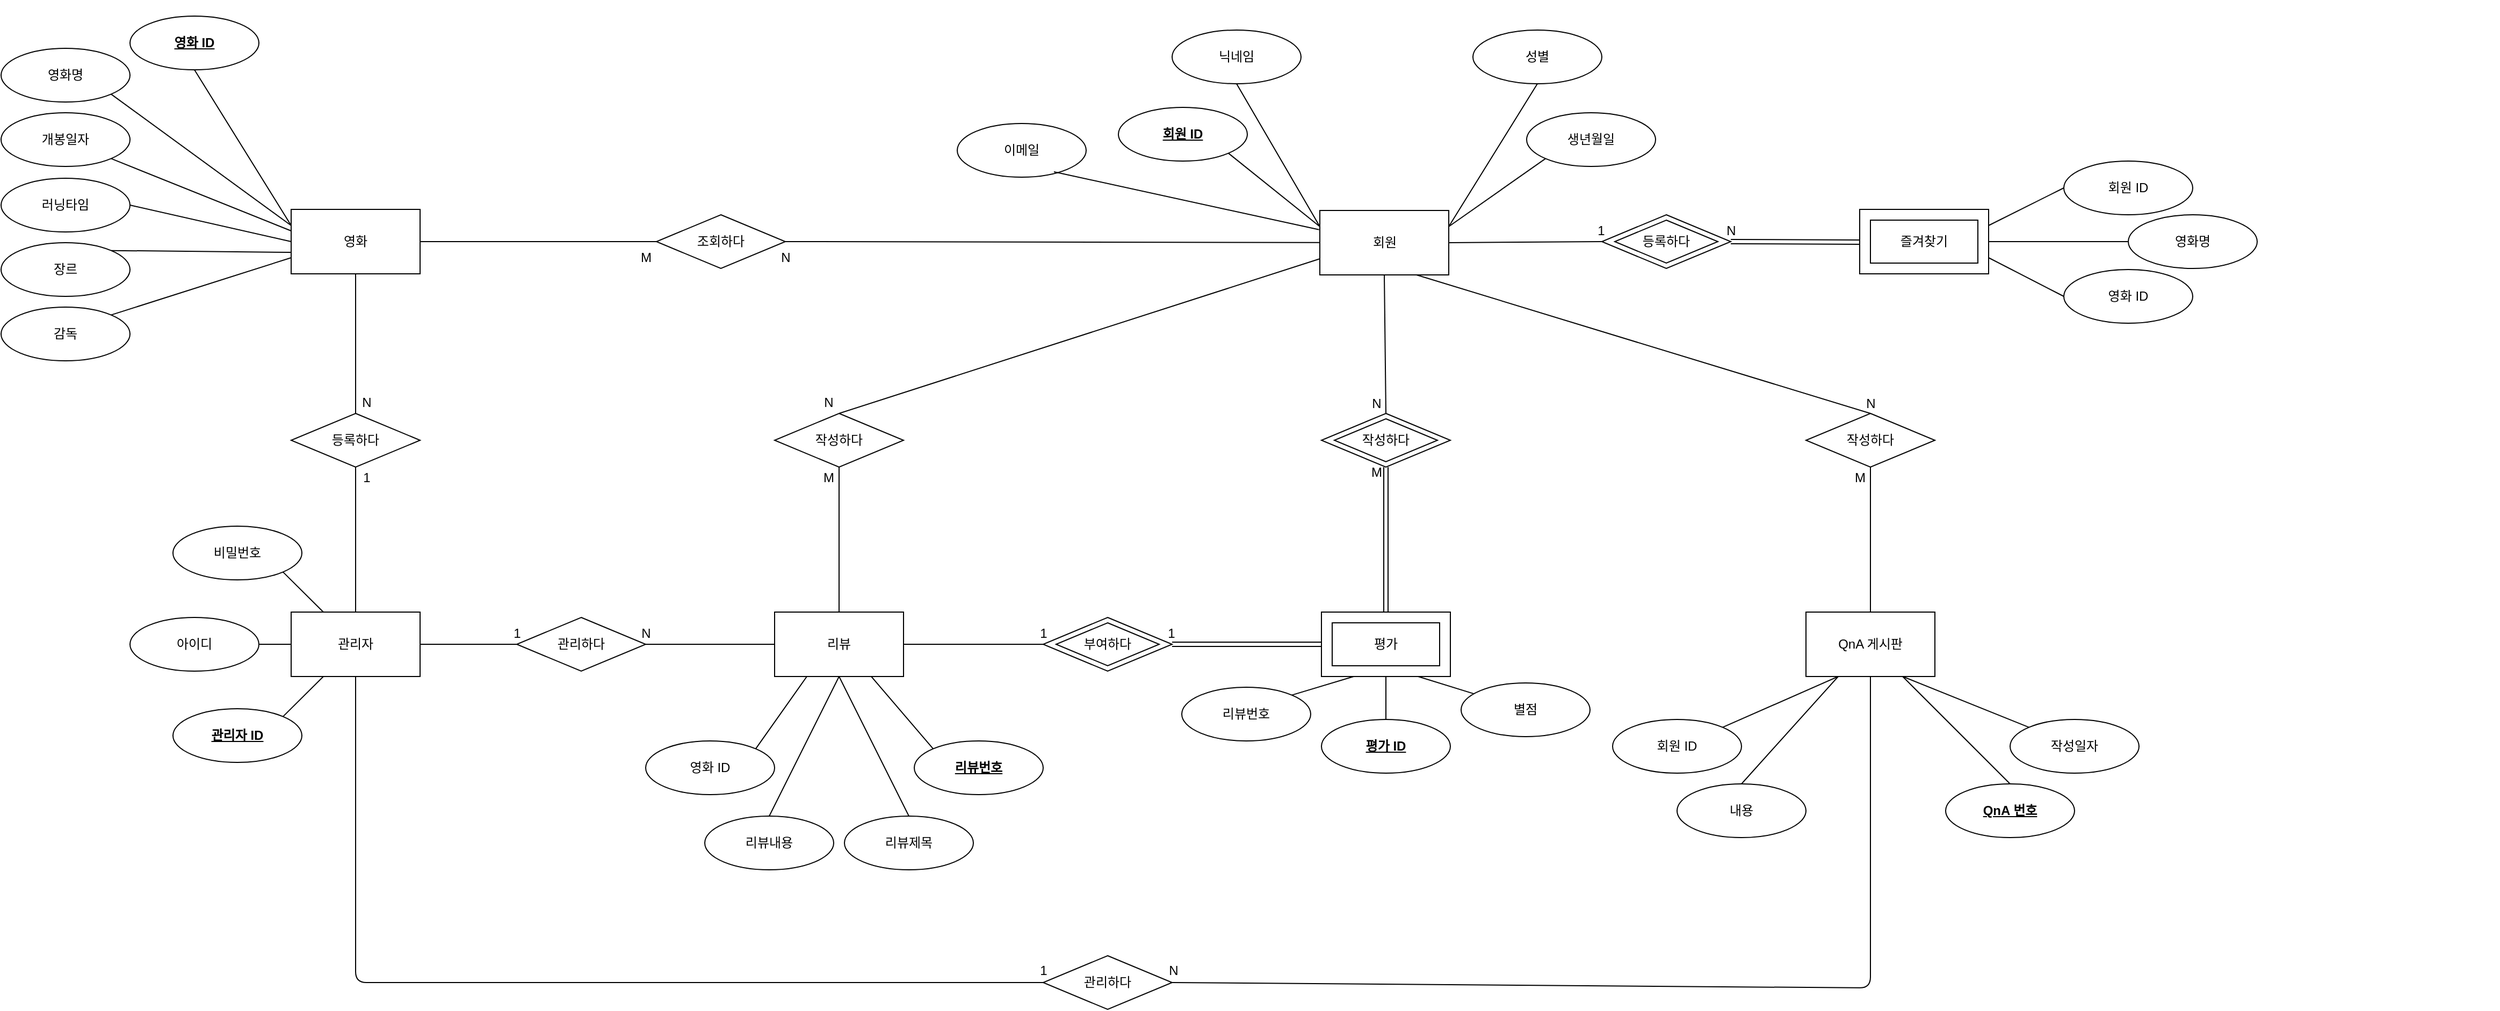 <mxfile version="13.10.9" type="github">
  <diagram name="Page-1" id="ad52d381-51e7-2e0d-a935-2d0ddd2fd229">
    <mxGraphModel dx="4483" dy="980" grid="0" gridSize="10" guides="1" tooltips="1" connect="1" arrows="1" fold="1" page="0" pageScale="1" pageWidth="1600" pageHeight="1200" math="0" shadow="0">
      <root>
        <mxCell id="0" />
        <mxCell id="1" parent="0" />
        <mxCell id="uATa9xvKlWNHUryX7QZl-1" value="" style="group;container=1;" parent="1" vertex="1" connectable="0">
          <mxGeometry x="-1600" width="2065" height="940" as="geometry" />
        </mxCell>
        <mxCell id="iMhQcT8qadYTa4mWiRM_-1" value="영화" style="rounded=0;whiteSpace=wrap;html=1;" parent="uATa9xvKlWNHUryX7QZl-1" vertex="1">
          <mxGeometry x="10" y="195" width="120" height="60" as="geometry" />
        </mxCell>
        <mxCell id="iMhQcT8qadYTa4mWiRM_-7" value="조회하다" style="rhombus;whiteSpace=wrap;html=1;" parent="uATa9xvKlWNHUryX7QZl-1" vertex="1">
          <mxGeometry x="350" y="200" width="120" height="50" as="geometry" />
        </mxCell>
        <mxCell id="iMhQcT8qadYTa4mWiRM_-8" value="회원" style="rounded=0;whiteSpace=wrap;html=1;" parent="uATa9xvKlWNHUryX7QZl-1" vertex="1">
          <mxGeometry x="967.5" y="196" width="120" height="60" as="geometry" />
        </mxCell>
        <mxCell id="iMhQcT8qadYTa4mWiRM_-9" value="" style="endArrow=none;html=1;entryX=1;entryY=0.5;entryDx=0;entryDy=0;exitX=0;exitY=0.5;exitDx=0;exitDy=0;" parent="uATa9xvKlWNHUryX7QZl-1" source="iMhQcT8qadYTa4mWiRM_-7" target="iMhQcT8qadYTa4mWiRM_-1" edge="1">
          <mxGeometry width="50" height="50" relative="1" as="geometry">
            <mxPoint x="20" y="260" as="sourcePoint" />
            <mxPoint x="60" y="260" as="targetPoint" />
          </mxGeometry>
        </mxCell>
        <mxCell id="iMhQcT8qadYTa4mWiRM_-10" value="" style="endArrow=none;html=1;exitX=1;exitY=0.5;exitDx=0;exitDy=0;" parent="uATa9xvKlWNHUryX7QZl-1" source="iMhQcT8qadYTa4mWiRM_-7" target="iMhQcT8qadYTa4mWiRM_-8" edge="1">
          <mxGeometry width="50" height="50" relative="1" as="geometry">
            <mxPoint x="380" y="260" as="sourcePoint" />
            <mxPoint x="340" y="260" as="targetPoint" />
          </mxGeometry>
        </mxCell>
        <mxCell id="cognFk9Jnt_qJK0dII5s-3" value="&lt;u&gt;&lt;b&gt;영화 ID&lt;/b&gt;&lt;/u&gt;" style="ellipse;whiteSpace=wrap;html=1;" parent="uATa9xvKlWNHUryX7QZl-1" vertex="1">
          <mxGeometry x="-140" y="15" width="120" height="50" as="geometry" />
        </mxCell>
        <mxCell id="cognFk9Jnt_qJK0dII5s-6" value="영화명" style="ellipse;whiteSpace=wrap;html=1;" parent="uATa9xvKlWNHUryX7QZl-1" vertex="1">
          <mxGeometry x="-260" y="45" width="120" height="50" as="geometry" />
        </mxCell>
        <mxCell id="cognFk9Jnt_qJK0dII5s-7" value="개봉일자" style="ellipse;whiteSpace=wrap;html=1;" parent="uATa9xvKlWNHUryX7QZl-1" vertex="1">
          <mxGeometry x="-260" y="105" width="120" height="50" as="geometry" />
        </mxCell>
        <mxCell id="cognFk9Jnt_qJK0dII5s-14" value="" style="endArrow=none;html=1;entryX=0.5;entryY=1;entryDx=0;entryDy=0;exitX=0;exitY=0.25;exitDx=0;exitDy=0;" parent="uATa9xvKlWNHUryX7QZl-1" source="iMhQcT8qadYTa4mWiRM_-1" target="cognFk9Jnt_qJK0dII5s-3" edge="1">
          <mxGeometry width="50" height="50" relative="1" as="geometry">
            <mxPoint x="350" y="345" as="sourcePoint" />
            <mxPoint x="400" y="295" as="targetPoint" />
          </mxGeometry>
        </mxCell>
        <mxCell id="cognFk9Jnt_qJK0dII5s-15" value="" style="endArrow=none;html=1;entryX=1;entryY=1;entryDx=0;entryDy=0;" parent="uATa9xvKlWNHUryX7QZl-1" target="cognFk9Jnt_qJK0dII5s-7" edge="1">
          <mxGeometry width="50" height="50" relative="1" as="geometry">
            <mxPoint x="10" y="215" as="sourcePoint" />
            <mxPoint x="400" y="295" as="targetPoint" />
          </mxGeometry>
        </mxCell>
        <mxCell id="cognFk9Jnt_qJK0dII5s-16" value="" style="endArrow=none;html=1;entryX=1;entryY=1;entryDx=0;entryDy=0;exitX=0;exitY=0.25;exitDx=0;exitDy=0;" parent="uATa9xvKlWNHUryX7QZl-1" source="iMhQcT8qadYTa4mWiRM_-1" target="cognFk9Jnt_qJK0dII5s-6" edge="1">
          <mxGeometry width="50" height="50" relative="1" as="geometry">
            <mxPoint x="70" y="195" as="sourcePoint" />
            <mxPoint x="150" y="25" as="targetPoint" />
          </mxGeometry>
        </mxCell>
        <mxCell id="cognFk9Jnt_qJK0dII5s-20" value="" style="endArrow=none;html=1;entryX=1;entryY=0;entryDx=0;entryDy=0;" parent="uATa9xvKlWNHUryX7QZl-1" target="cognFk9Jnt_qJK0dII5s-10" edge="1">
          <mxGeometry width="50" height="50" relative="1" as="geometry">
            <mxPoint x="10" y="235" as="sourcePoint" />
            <mxPoint x="83.037" y="37.42" as="targetPoint" />
          </mxGeometry>
        </mxCell>
        <mxCell id="cognFk9Jnt_qJK0dII5s-55" value="&lt;b&gt;&lt;u&gt;회원 ID&lt;/u&gt;&lt;/b&gt;" style="ellipse;whiteSpace=wrap;html=1;" parent="uATa9xvKlWNHUryX7QZl-1" vertex="1">
          <mxGeometry x="780" y="100" width="120" height="50" as="geometry" />
        </mxCell>
        <mxCell id="cognFk9Jnt_qJK0dII5s-56" value="닉네임" style="ellipse;whiteSpace=wrap;html=1;" parent="uATa9xvKlWNHUryX7QZl-1" vertex="1">
          <mxGeometry x="830" y="28" width="120" height="50" as="geometry" />
        </mxCell>
        <mxCell id="cognFk9Jnt_qJK0dII5s-57" value="생년월일" style="ellipse;whiteSpace=wrap;html=1;" parent="uATa9xvKlWNHUryX7QZl-1" vertex="1">
          <mxGeometry x="1160" y="105" width="120" height="50" as="geometry" />
        </mxCell>
        <mxCell id="cognFk9Jnt_qJK0dII5s-58" value="성별" style="ellipse;whiteSpace=wrap;html=1;" parent="uATa9xvKlWNHUryX7QZl-1" vertex="1">
          <mxGeometry x="1110" y="28" width="120" height="50" as="geometry" />
        </mxCell>
        <mxCell id="iMhQcT8qadYTa4mWiRM_-17" value="리뷰" style="rounded=0;whiteSpace=wrap;html=1;" parent="uATa9xvKlWNHUryX7QZl-1" vertex="1">
          <mxGeometry x="460" y="570" width="120" height="60" as="geometry" />
        </mxCell>
        <mxCell id="iMhQcT8qadYTa4mWiRM_-21" value="" style="endArrow=none;html=1;entryX=0.5;entryY=1;entryDx=0;entryDy=0;" parent="uATa9xvKlWNHUryX7QZl-1" source="iMhQcT8qadYTa4mWiRM_-17" target="iMhQcT8qadYTa4mWiRM_-16" edge="1">
          <mxGeometry width="50" height="50" relative="1" as="geometry">
            <mxPoint x="-340" y="545" as="sourcePoint" />
            <mxPoint x="-290" y="495" as="targetPoint" />
          </mxGeometry>
        </mxCell>
        <mxCell id="iMhQcT8qadYTa4mWiRM_-16" value="작성하다" style="rhombus;whiteSpace=wrap;html=1;" parent="uATa9xvKlWNHUryX7QZl-1" vertex="1">
          <mxGeometry x="460" y="385" width="120" height="50" as="geometry" />
        </mxCell>
        <mxCell id="uATa9xvKlWNHUryX7QZl-26" value="" style="endArrow=none;html=1;entryX=0.5;entryY=1;entryDx=0;entryDy=0;exitX=0;exitY=0.25;exitDx=0;exitDy=0;" parent="uATa9xvKlWNHUryX7QZl-1" source="iMhQcT8qadYTa4mWiRM_-8" target="cognFk9Jnt_qJK0dII5s-56" edge="1">
          <mxGeometry width="50" height="50" relative="1" as="geometry">
            <mxPoint x="970" y="220" as="sourcePoint" />
            <mxPoint x="1080" y="340" as="targetPoint" />
          </mxGeometry>
        </mxCell>
        <mxCell id="uATa9xvKlWNHUryX7QZl-27" value="" style="endArrow=none;html=1;entryX=1;entryY=1;entryDx=0;entryDy=0;exitX=0;exitY=0.25;exitDx=0;exitDy=0;" parent="uATa9xvKlWNHUryX7QZl-1" source="iMhQcT8qadYTa4mWiRM_-8" target="cognFk9Jnt_qJK0dII5s-55" edge="1">
          <mxGeometry width="50" height="50" relative="1" as="geometry">
            <mxPoint x="970" y="210" as="sourcePoint" />
            <mxPoint x="900" y="88.0" as="targetPoint" />
          </mxGeometry>
        </mxCell>
        <mxCell id="uATa9xvKlWNHUryX7QZl-28" value="" style="endArrow=none;html=1;entryX=0.5;entryY=1;entryDx=0;entryDy=0;exitX=1;exitY=0.25;exitDx=0;exitDy=0;" parent="uATa9xvKlWNHUryX7QZl-1" source="iMhQcT8qadYTa4mWiRM_-8" target="cognFk9Jnt_qJK0dII5s-58" edge="1">
          <mxGeometry width="50" height="50" relative="1" as="geometry">
            <mxPoint x="1010" y="310" as="sourcePoint" />
            <mxPoint x="1060" y="260" as="targetPoint" />
          </mxGeometry>
        </mxCell>
        <mxCell id="uATa9xvKlWNHUryX7QZl-29" value="" style="endArrow=none;html=1;entryX=0;entryY=1;entryDx=0;entryDy=0;exitX=1;exitY=0.25;exitDx=0;exitDy=0;" parent="uATa9xvKlWNHUryX7QZl-1" source="iMhQcT8qadYTa4mWiRM_-8" target="cognFk9Jnt_qJK0dII5s-57" edge="1">
          <mxGeometry width="50" height="50" relative="1" as="geometry">
            <mxPoint x="1097.5" y="221" as="sourcePoint" />
            <mxPoint x="1180" y="88.0" as="targetPoint" />
          </mxGeometry>
        </mxCell>
        <mxCell id="cognFk9Jnt_qJK0dII5s-33" value="리뷰번호" style="ellipse;whiteSpace=wrap;html=1;" parent="uATa9xvKlWNHUryX7QZl-1" vertex="1">
          <mxGeometry x="839" y="640" width="120" height="50" as="geometry" />
        </mxCell>
        <mxCell id="cognFk9Jnt_qJK0dII5s-31" value="별점" style="ellipse;whiteSpace=wrap;html=1;" parent="uATa9xvKlWNHUryX7QZl-1" vertex="1">
          <mxGeometry x="1099" y="636" width="120" height="50" as="geometry" />
        </mxCell>
        <mxCell id="cognFk9Jnt_qJK0dII5s-32" value="평가" style="rounded=0;whiteSpace=wrap;html=1;" parent="uATa9xvKlWNHUryX7QZl-1" vertex="1">
          <mxGeometry x="969" y="570" width="120" height="60" as="geometry" />
        </mxCell>
        <mxCell id="cognFk9Jnt_qJK0dII5s-35" value="" style="endArrow=none;html=1;exitX=0.75;exitY=1;exitDx=0;exitDy=0;" parent="uATa9xvKlWNHUryX7QZl-1" source="cognFk9Jnt_qJK0dII5s-32" target="cognFk9Jnt_qJK0dII5s-31" edge="1">
          <mxGeometry width="50" height="50" relative="1" as="geometry">
            <mxPoint x="969" y="610" as="sourcePoint" />
            <mxPoint x="1009" y="530" as="targetPoint" />
          </mxGeometry>
        </mxCell>
        <mxCell id="cognFk9Jnt_qJK0dII5s-36" value="" style="endArrow=none;html=1;entryX=1;entryY=0;entryDx=0;entryDy=0;exitX=0.25;exitY=1;exitDx=0;exitDy=0;" parent="uATa9xvKlWNHUryX7QZl-1" source="cognFk9Jnt_qJK0dII5s-32" target="cognFk9Jnt_qJK0dII5s-33" edge="1">
          <mxGeometry width="50" height="50" relative="1" as="geometry">
            <mxPoint x="959" y="580" as="sourcePoint" />
            <mxPoint x="1009" y="530" as="targetPoint" />
          </mxGeometry>
        </mxCell>
        <mxCell id="cognFk9Jnt_qJK0dII5s-40" value="평가" style="rounded=0;whiteSpace=wrap;html=1;" parent="uATa9xvKlWNHUryX7QZl-1" vertex="1">
          <mxGeometry x="979" y="580" width="100" height="40" as="geometry" />
        </mxCell>
        <mxCell id="uATa9xvKlWNHUryX7QZl-22" value="" style="group" parent="uATa9xvKlWNHUryX7QZl-1" vertex="1" connectable="0">
          <mxGeometry x="710" y="575" width="120" height="50" as="geometry" />
        </mxCell>
        <mxCell id="cognFk9Jnt_qJK0dII5s-38" value="" style="rhombus;whiteSpace=wrap;html=1;" parent="uATa9xvKlWNHUryX7QZl-22" vertex="1">
          <mxGeometry width="120" height="50" as="geometry" />
        </mxCell>
        <mxCell id="cognFk9Jnt_qJK0dII5s-41" value="부여하다" style="rhombus;whiteSpace=wrap;html=1;" parent="uATa9xvKlWNHUryX7QZl-22" vertex="1">
          <mxGeometry x="12" y="5" width="96" height="40" as="geometry" />
        </mxCell>
        <mxCell id="uATa9xvKlWNHUryX7QZl-33" value="" style="endArrow=none;html=1;entryX=1;entryY=0.5;entryDx=0;entryDy=0;exitX=0;exitY=0.5;exitDx=0;exitDy=0;" parent="uATa9xvKlWNHUryX7QZl-1" source="cognFk9Jnt_qJK0dII5s-38" target="iMhQcT8qadYTa4mWiRM_-17" edge="1">
          <mxGeometry width="50" height="50" relative="1" as="geometry">
            <mxPoint x="760" y="460" as="sourcePoint" />
            <mxPoint x="810" y="410" as="targetPoint" />
          </mxGeometry>
        </mxCell>
        <mxCell id="uATa9xvKlWNHUryX7QZl-20" value="" style="group" parent="uATa9xvKlWNHUryX7QZl-1" vertex="1" connectable="0">
          <mxGeometry x="960" y="385" width="120" height="50" as="geometry" />
        </mxCell>
        <mxCell id="cognFk9Jnt_qJK0dII5s-24" value="작성하다" style="rhombus;whiteSpace=wrap;html=1;" parent="uATa9xvKlWNHUryX7QZl-20" vertex="1">
          <mxGeometry x="9" width="120" height="50" as="geometry" />
        </mxCell>
        <mxCell id="cognFk9Jnt_qJK0dII5s-51" value="작성하다" style="rhombus;whiteSpace=wrap;html=1;" parent="uATa9xvKlWNHUryX7QZl-20" vertex="1">
          <mxGeometry x="21" y="5" width="96" height="40" as="geometry" />
        </mxCell>
        <mxCell id="uATa9xvKlWNHUryX7QZl-35" value="" style="endArrow=none;html=1;entryX=0;entryY=0.75;entryDx=0;entryDy=0;exitX=0.5;exitY=0;exitDx=0;exitDy=0;" parent="uATa9xvKlWNHUryX7QZl-1" source="iMhQcT8qadYTa4mWiRM_-16" target="iMhQcT8qadYTa4mWiRM_-8" edge="1">
          <mxGeometry width="50" height="50" relative="1" as="geometry">
            <mxPoint x="750" y="560" as="sourcePoint" />
            <mxPoint x="800" y="510" as="targetPoint" />
          </mxGeometry>
        </mxCell>
        <mxCell id="uATa9xvKlWNHUryX7QZl-36" value="" style="endArrow=none;html=1;entryX=0.5;entryY=1;entryDx=0;entryDy=0;exitX=0.5;exitY=0;exitDx=0;exitDy=0;" parent="uATa9xvKlWNHUryX7QZl-1" source="cognFk9Jnt_qJK0dII5s-24" target="iMhQcT8qadYTa4mWiRM_-8" edge="1">
          <mxGeometry width="50" height="50" relative="1" as="geometry">
            <mxPoint x="750" y="560" as="sourcePoint" />
            <mxPoint x="800" y="510" as="targetPoint" />
          </mxGeometry>
        </mxCell>
        <mxCell id="uATa9xvKlWNHUryX7QZl-5" value="관리자" style="rounded=0;whiteSpace=wrap;html=1;" parent="uATa9xvKlWNHUryX7QZl-1" vertex="1">
          <mxGeometry x="10" y="570" width="120" height="60" as="geometry" />
        </mxCell>
        <mxCell id="uATa9xvKlWNHUryX7QZl-8" value="&lt;u&gt;&lt;b&gt;관리자 ID&lt;/b&gt;&lt;/u&gt;" style="ellipse;whiteSpace=wrap;html=1;" parent="uATa9xvKlWNHUryX7QZl-1" vertex="1">
          <mxGeometry x="-100" y="660" width="120" height="50" as="geometry" />
        </mxCell>
        <mxCell id="uATa9xvKlWNHUryX7QZl-38" value="등록하다" style="rhombus;whiteSpace=wrap;html=1;" parent="uATa9xvKlWNHUryX7QZl-1" vertex="1">
          <mxGeometry x="10" y="385" width="120" height="50" as="geometry" />
        </mxCell>
        <mxCell id="uATa9xvKlWNHUryX7QZl-37" value="" style="endArrow=none;html=1;entryX=0.5;entryY=1;entryDx=0;entryDy=0;exitX=0.5;exitY=0;exitDx=0;exitDy=0;" parent="uATa9xvKlWNHUryX7QZl-1" source="uATa9xvKlWNHUryX7QZl-38" target="iMhQcT8qadYTa4mWiRM_-1" edge="1">
          <mxGeometry width="50" height="50" relative="1" as="geometry">
            <mxPoint x="70" y="380" as="sourcePoint" />
            <mxPoint x="300" y="510" as="targetPoint" />
          </mxGeometry>
        </mxCell>
        <mxCell id="uATa9xvKlWNHUryX7QZl-39" value="" style="endArrow=none;html=1;entryX=0.5;entryY=0;entryDx=0;entryDy=0;exitX=0.5;exitY=1;exitDx=0;exitDy=0;" parent="uATa9xvKlWNHUryX7QZl-1" source="uATa9xvKlWNHUryX7QZl-38" target="uATa9xvKlWNHUryX7QZl-5" edge="1">
          <mxGeometry width="50" height="50" relative="1" as="geometry">
            <mxPoint x="80" y="430" as="sourcePoint" />
            <mxPoint x="130" y="380" as="targetPoint" />
          </mxGeometry>
        </mxCell>
        <mxCell id="uATa9xvKlWNHUryX7QZl-40" value="" style="endArrow=none;html=1;exitX=1;exitY=0;exitDx=0;exitDy=0;entryX=0.25;entryY=1;entryDx=0;entryDy=0;" parent="uATa9xvKlWNHUryX7QZl-1" source="uATa9xvKlWNHUryX7QZl-8" target="uATa9xvKlWNHUryX7QZl-5" edge="1">
          <mxGeometry width="50" height="50" relative="1" as="geometry">
            <mxPoint x="140" y="390" as="sourcePoint" />
            <mxPoint x="190" y="340" as="targetPoint" />
          </mxGeometry>
        </mxCell>
        <mxCell id="uATa9xvKlWNHUryX7QZl-41" value="관리하다" style="rhombus;whiteSpace=wrap;html=1;" parent="uATa9xvKlWNHUryX7QZl-1" vertex="1">
          <mxGeometry x="220" y="575" width="120" height="50" as="geometry" />
        </mxCell>
        <mxCell id="cognFk9Jnt_qJK0dII5s-21" value="&lt;b&gt;&lt;u&gt;리뷰번호&lt;/u&gt;&lt;/b&gt;" style="ellipse;whiteSpace=wrap;html=1;" parent="uATa9xvKlWNHUryX7QZl-1" vertex="1">
          <mxGeometry x="590" y="690" width="120" height="50" as="geometry" />
        </mxCell>
        <mxCell id="cognFk9Jnt_qJK0dII5s-45" value="" style="endArrow=none;html=1;entryX=0.75;entryY=1;entryDx=0;entryDy=0;exitX=0;exitY=0;exitDx=0;exitDy=0;" parent="uATa9xvKlWNHUryX7QZl-1" source="cognFk9Jnt_qJK0dII5s-21" target="iMhQcT8qadYTa4mWiRM_-17" edge="1">
          <mxGeometry width="50" height="50" relative="1" as="geometry">
            <mxPoint x="400" y="675" as="sourcePoint" />
            <mxPoint x="450" y="625" as="targetPoint" />
          </mxGeometry>
        </mxCell>
        <mxCell id="cognFk9Jnt_qJK0dII5s-26" value="리뷰제목" style="ellipse;whiteSpace=wrap;html=1;" parent="uATa9xvKlWNHUryX7QZl-1" vertex="1">
          <mxGeometry x="525" y="760" width="120" height="50" as="geometry" />
        </mxCell>
        <mxCell id="cognFk9Jnt_qJK0dII5s-46" value="" style="endArrow=none;html=1;entryX=0.5;entryY=1;entryDx=0;entryDy=0;exitX=0.5;exitY=0;exitDx=0;exitDy=0;" parent="uATa9xvKlWNHUryX7QZl-1" source="cognFk9Jnt_qJK0dII5s-26" target="iMhQcT8qadYTa4mWiRM_-17" edge="1">
          <mxGeometry width="50" height="50" relative="1" as="geometry">
            <mxPoint x="400" y="675" as="sourcePoint" />
            <mxPoint x="450" y="625" as="targetPoint" />
          </mxGeometry>
        </mxCell>
        <mxCell id="uATa9xvKlWNHUryX7QZl-43" value="" style="endArrow=none;html=1;entryX=1;entryY=0.5;entryDx=0;entryDy=0;exitX=0;exitY=0.5;exitDx=0;exitDy=0;" parent="uATa9xvKlWNHUryX7QZl-1" source="uATa9xvKlWNHUryX7QZl-41" target="uATa9xvKlWNHUryX7QZl-5" edge="1">
          <mxGeometry width="50" height="50" relative="1" as="geometry">
            <mxPoint x="240" y="500" as="sourcePoint" />
            <mxPoint x="290" y="450" as="targetPoint" />
          </mxGeometry>
        </mxCell>
        <mxCell id="uATa9xvKlWNHUryX7QZl-44" value="" style="endArrow=none;html=1;exitX=0;exitY=0.5;exitDx=0;exitDy=0;entryX=1;entryY=0.5;entryDx=0;entryDy=0;" parent="uATa9xvKlWNHUryX7QZl-1" source="iMhQcT8qadYTa4mWiRM_-17" target="uATa9xvKlWNHUryX7QZl-41" edge="1">
          <mxGeometry width="50" height="50" relative="1" as="geometry">
            <mxPoint x="230" y="610" as="sourcePoint" />
            <mxPoint x="340" y="600" as="targetPoint" />
          </mxGeometry>
        </mxCell>
        <mxCell id="uATa9xvKlWNHUryX7QZl-47" value="M" style="text;html=1;align=center;verticalAlign=middle;resizable=0;points=[];autosize=1;" parent="uATa9xvKlWNHUryX7QZl-1" vertex="1">
          <mxGeometry x="325" y="230" width="30" height="20" as="geometry" />
        </mxCell>
        <mxCell id="uATa9xvKlWNHUryX7QZl-7" value="즐겨찾기" style="rounded=0;whiteSpace=wrap;html=1;" parent="uATa9xvKlWNHUryX7QZl-1" vertex="1">
          <mxGeometry x="1470" y="195" width="120" height="60" as="geometry" />
        </mxCell>
        <mxCell id="uATa9xvKlWNHUryX7QZl-15" value="회원 ID" style="ellipse;whiteSpace=wrap;html=1;" parent="uATa9xvKlWNHUryX7QZl-1" vertex="1">
          <mxGeometry x="1660" y="150" width="120" height="50" as="geometry" />
        </mxCell>
        <mxCell id="uATa9xvKlWNHUryX7QZl-16" value="영화명" style="ellipse;whiteSpace=wrap;html=1;" parent="uATa9xvKlWNHUryX7QZl-1" vertex="1">
          <mxGeometry x="1720" y="200" width="120" height="50" as="geometry" />
        </mxCell>
        <mxCell id="uATa9xvKlWNHUryX7QZl-17" value="영화 ID" style="ellipse;whiteSpace=wrap;html=1;" parent="uATa9xvKlWNHUryX7QZl-1" vertex="1">
          <mxGeometry x="1660" y="251" width="120" height="50" as="geometry" />
        </mxCell>
        <mxCell id="uATa9xvKlWNHUryX7QZl-49" value="" style="endArrow=none;html=1;entryX=1;entryY=0.25;entryDx=0;entryDy=0;exitX=0;exitY=0.5;exitDx=0;exitDy=0;" parent="uATa9xvKlWNHUryX7QZl-1" source="uATa9xvKlWNHUryX7QZl-15" target="uATa9xvKlWNHUryX7QZl-7" edge="1">
          <mxGeometry width="50" height="50" relative="1" as="geometry">
            <mxPoint x="1810" y="510" as="sourcePoint" />
            <mxPoint x="1860" y="460" as="targetPoint" />
          </mxGeometry>
        </mxCell>
        <mxCell id="uATa9xvKlWNHUryX7QZl-51" value="" style="endArrow=none;html=1;entryX=1;entryY=0.5;entryDx=0;entryDy=0;exitX=0;exitY=0.5;exitDx=0;exitDy=0;" parent="uATa9xvKlWNHUryX7QZl-1" source="uATa9xvKlWNHUryX7QZl-16" target="uATa9xvKlWNHUryX7QZl-7" edge="1">
          <mxGeometry width="50" height="50" relative="1" as="geometry">
            <mxPoint x="1810" y="510" as="sourcePoint" />
            <mxPoint x="1860" y="460" as="targetPoint" />
          </mxGeometry>
        </mxCell>
        <mxCell id="uATa9xvKlWNHUryX7QZl-52" value="" style="endArrow=none;html=1;entryX=1;entryY=0.75;entryDx=0;entryDy=0;exitX=0;exitY=0.5;exitDx=0;exitDy=0;" parent="uATa9xvKlWNHUryX7QZl-1" source="uATa9xvKlWNHUryX7QZl-17" target="uATa9xvKlWNHUryX7QZl-7" edge="1">
          <mxGeometry width="50" height="50" relative="1" as="geometry">
            <mxPoint x="1810" y="510" as="sourcePoint" />
            <mxPoint x="1860" y="460" as="targetPoint" />
          </mxGeometry>
        </mxCell>
        <mxCell id="uATa9xvKlWNHUryX7QZl-54" value="제공" style="rhombus;whiteSpace=wrap;html=1;" parent="uATa9xvKlWNHUryX7QZl-1" vertex="1">
          <mxGeometry x="1230" y="200" width="120" height="50" as="geometry" />
        </mxCell>
        <mxCell id="uATa9xvKlWNHUryX7QZl-56" value="" style="endArrow=none;html=1;entryX=1;entryY=0.5;entryDx=0;entryDy=0;exitX=0;exitY=0.5;exitDx=0;exitDy=0;" parent="uATa9xvKlWNHUryX7QZl-1" source="uATa9xvKlWNHUryX7QZl-54" target="iMhQcT8qadYTa4mWiRM_-8" edge="1">
          <mxGeometry width="50" height="50" relative="1" as="geometry">
            <mxPoint x="1460" y="530" as="sourcePoint" />
            <mxPoint x="1510" y="480" as="targetPoint" />
          </mxGeometry>
        </mxCell>
        <mxCell id="uATa9xvKlWNHUryX7QZl-6" value="QnA 게시판" style="rounded=0;whiteSpace=wrap;html=1;" parent="uATa9xvKlWNHUryX7QZl-1" vertex="1">
          <mxGeometry x="1420" y="570" width="120" height="60" as="geometry" />
        </mxCell>
        <mxCell id="uATa9xvKlWNHUryX7QZl-9" value="회원 ID" style="ellipse;whiteSpace=wrap;html=1;" parent="uATa9xvKlWNHUryX7QZl-1" vertex="1">
          <mxGeometry x="1240" y="670" width="120" height="50" as="geometry" />
        </mxCell>
        <mxCell id="uATa9xvKlWNHUryX7QZl-11" value="내용" style="ellipse;whiteSpace=wrap;html=1;" parent="uATa9xvKlWNHUryX7QZl-1" vertex="1">
          <mxGeometry x="1300" y="730" width="120" height="50" as="geometry" />
        </mxCell>
        <mxCell id="uATa9xvKlWNHUryX7QZl-12" value="작성일자" style="ellipse;whiteSpace=wrap;html=1;" parent="uATa9xvKlWNHUryX7QZl-1" vertex="1">
          <mxGeometry x="1610" y="670" width="120" height="50" as="geometry" />
        </mxCell>
        <mxCell id="uATa9xvKlWNHUryX7QZl-13" value="&lt;b&gt;&lt;u&gt;QnA 번호&lt;/u&gt;&lt;/b&gt;" style="ellipse;whiteSpace=wrap;html=1;" parent="uATa9xvKlWNHUryX7QZl-1" vertex="1">
          <mxGeometry x="1550" y="730" width="120" height="50" as="geometry" />
        </mxCell>
        <mxCell id="uATa9xvKlWNHUryX7QZl-59" value="" style="endArrow=none;html=1;entryX=0.25;entryY=1;entryDx=0;entryDy=0;exitX=1;exitY=0;exitDx=0;exitDy=0;" parent="uATa9xvKlWNHUryX7QZl-1" source="uATa9xvKlWNHUryX7QZl-9" target="uATa9xvKlWNHUryX7QZl-6" edge="1">
          <mxGeometry width="50" height="50" relative="1" as="geometry">
            <mxPoint x="1340" y="570" as="sourcePoint" />
            <mxPoint x="1390" y="520" as="targetPoint" />
          </mxGeometry>
        </mxCell>
        <mxCell id="uATa9xvKlWNHUryX7QZl-60" value="" style="endArrow=none;html=1;exitX=0.5;exitY=0;exitDx=0;exitDy=0;entryX=0.25;entryY=1;entryDx=0;entryDy=0;" parent="uATa9xvKlWNHUryX7QZl-1" source="uATa9xvKlWNHUryX7QZl-11" target="uATa9xvKlWNHUryX7QZl-6" edge="1">
          <mxGeometry width="50" height="50" relative="1" as="geometry">
            <mxPoint x="1340" y="570" as="sourcePoint" />
            <mxPoint x="1390" y="520" as="targetPoint" />
          </mxGeometry>
        </mxCell>
        <mxCell id="uATa9xvKlWNHUryX7QZl-61" value="" style="endArrow=none;html=1;entryX=0.5;entryY=0;entryDx=0;entryDy=0;exitX=0.75;exitY=1;exitDx=0;exitDy=0;" parent="uATa9xvKlWNHUryX7QZl-1" source="uATa9xvKlWNHUryX7QZl-6" target="uATa9xvKlWNHUryX7QZl-13" edge="1">
          <mxGeometry width="50" height="50" relative="1" as="geometry">
            <mxPoint x="1340" y="570" as="sourcePoint" />
            <mxPoint x="1390" y="520" as="targetPoint" />
          </mxGeometry>
        </mxCell>
        <mxCell id="uATa9xvKlWNHUryX7QZl-62" value="" style="endArrow=none;html=1;exitX=0;exitY=0;exitDx=0;exitDy=0;entryX=0.75;entryY=1;entryDx=0;entryDy=0;" parent="uATa9xvKlWNHUryX7QZl-1" source="uATa9xvKlWNHUryX7QZl-12" target="uATa9xvKlWNHUryX7QZl-6" edge="1">
          <mxGeometry width="50" height="50" relative="1" as="geometry">
            <mxPoint x="1340" y="570" as="sourcePoint" />
            <mxPoint x="1390" y="520" as="targetPoint" />
          </mxGeometry>
        </mxCell>
        <mxCell id="uATa9xvKlWNHUryX7QZl-63" value="작성하다" style="rhombus;whiteSpace=wrap;html=1;" parent="uATa9xvKlWNHUryX7QZl-1" vertex="1">
          <mxGeometry x="1420" y="385" width="120" height="50" as="geometry" />
        </mxCell>
        <mxCell id="uATa9xvKlWNHUryX7QZl-64" value="" style="endArrow=none;html=1;entryX=0.75;entryY=1;entryDx=0;entryDy=0;exitX=0.5;exitY=0;exitDx=0;exitDy=0;" parent="uATa9xvKlWNHUryX7QZl-1" source="uATa9xvKlWNHUryX7QZl-63" target="iMhQcT8qadYTa4mWiRM_-8" edge="1">
          <mxGeometry width="50" height="50" relative="1" as="geometry">
            <mxPoint x="1260" y="460" as="sourcePoint" />
            <mxPoint x="1310" y="410" as="targetPoint" />
          </mxGeometry>
        </mxCell>
        <mxCell id="uATa9xvKlWNHUryX7QZl-65" value="" style="endArrow=none;html=1;exitX=0.5;exitY=0;exitDx=0;exitDy=0;entryX=0.5;entryY=1;entryDx=0;entryDy=0;" parent="uATa9xvKlWNHUryX7QZl-1" source="uATa9xvKlWNHUryX7QZl-6" target="uATa9xvKlWNHUryX7QZl-63" edge="1">
          <mxGeometry width="50" height="50" relative="1" as="geometry">
            <mxPoint x="1260" y="460" as="sourcePoint" />
            <mxPoint x="1310" y="410" as="targetPoint" />
          </mxGeometry>
        </mxCell>
        <mxCell id="uATa9xvKlWNHUryX7QZl-67" value="" style="endArrow=none;html=1;entryX=0.5;entryY=1;entryDx=0;entryDy=0;exitX=1;exitY=0.5;exitDx=0;exitDy=0;" parent="uATa9xvKlWNHUryX7QZl-1" source="uATa9xvKlWNHUryX7QZl-68" target="uATa9xvKlWNHUryX7QZl-6" edge="1">
          <mxGeometry width="50" height="50" relative="1" as="geometry">
            <mxPoint x="970" y="750" as="sourcePoint" />
            <mxPoint x="1020" y="700" as="targetPoint" />
            <Array as="points">
              <mxPoint x="1480" y="920" />
            </Array>
          </mxGeometry>
        </mxCell>
        <mxCell id="uATa9xvKlWNHUryX7QZl-68" value="관리하다" style="rhombus;whiteSpace=wrap;html=1;" parent="uATa9xvKlWNHUryX7QZl-1" vertex="1">
          <mxGeometry x="710" y="890" width="120" height="50" as="geometry" />
        </mxCell>
        <mxCell id="uATa9xvKlWNHUryX7QZl-69" value="" style="endArrow=none;html=1;exitX=0.5;exitY=1;exitDx=0;exitDy=0;" parent="uATa9xvKlWNHUryX7QZl-1" source="uATa9xvKlWNHUryX7QZl-5" edge="1">
          <mxGeometry width="50" height="50" relative="1" as="geometry">
            <mxPoint x="-1530" y="630" as="sourcePoint" />
            <mxPoint x="710" y="915" as="targetPoint" />
            <Array as="points">
              <mxPoint x="70" y="915" />
            </Array>
          </mxGeometry>
        </mxCell>
        <mxCell id="uATa9xvKlWNHUryX7QZl-71" value="M" style="text;html=1;align=center;verticalAlign=middle;resizable=0;points=[];autosize=1;" parent="uATa9xvKlWNHUryX7QZl-1" vertex="1">
          <mxGeometry x="495" y="435" width="30" height="20" as="geometry" />
        </mxCell>
        <mxCell id="uATa9xvKlWNHUryX7QZl-72" value="N" style="text;html=1;align=center;verticalAlign=middle;resizable=0;points=[];autosize=1;" parent="uATa9xvKlWNHUryX7QZl-1" vertex="1">
          <mxGeometry x="1010" y="366" width="20" height="20" as="geometry" />
        </mxCell>
        <mxCell id="uATa9xvKlWNHUryX7QZl-73" value="M" style="text;html=1;align=center;verticalAlign=middle;resizable=0;points=[];autosize=1;" parent="uATa9xvKlWNHUryX7QZl-1" vertex="1">
          <mxGeometry x="1005" y="430" width="30" height="20" as="geometry" />
        </mxCell>
        <mxCell id="uATa9xvKlWNHUryX7QZl-74" value="N" style="text;html=1;align=center;verticalAlign=middle;resizable=0;points=[];autosize=1;" parent="uATa9xvKlWNHUryX7QZl-1" vertex="1">
          <mxGeometry x="1470" y="366" width="20" height="20" as="geometry" />
        </mxCell>
        <mxCell id="uATa9xvKlWNHUryX7QZl-75" value="M" style="text;html=1;align=center;verticalAlign=middle;resizable=0;points=[];autosize=1;" parent="uATa9xvKlWNHUryX7QZl-1" vertex="1">
          <mxGeometry x="1455" y="435" width="30" height="20" as="geometry" />
        </mxCell>
        <mxCell id="uATa9xvKlWNHUryX7QZl-76" value="1" style="text;html=1;align=center;verticalAlign=middle;resizable=0;points=[];autosize=1;" parent="uATa9xvKlWNHUryX7QZl-1" vertex="1">
          <mxGeometry x="819" y="580" width="20" height="20" as="geometry" />
        </mxCell>
        <mxCell id="uATa9xvKlWNHUryX7QZl-77" value="1" style="text;html=1;align=center;verticalAlign=middle;resizable=0;points=[];autosize=1;" parent="uATa9xvKlWNHUryX7QZl-1" vertex="1">
          <mxGeometry x="700" y="580" width="20" height="20" as="geometry" />
        </mxCell>
        <mxCell id="uATa9xvKlWNHUryX7QZl-78" value="1" style="text;html=1;align=center;verticalAlign=middle;resizable=0;points=[];autosize=1;" parent="uATa9xvKlWNHUryX7QZl-1" vertex="1">
          <mxGeometry x="1219" y="205" width="20" height="20" as="geometry" />
        </mxCell>
        <mxCell id="uATa9xvKlWNHUryX7QZl-79" value="N" style="text;html=1;align=center;verticalAlign=middle;resizable=0;points=[];autosize=1;" parent="uATa9xvKlWNHUryX7QZl-1" vertex="1">
          <mxGeometry x="1340" y="205" width="20" height="20" as="geometry" />
        </mxCell>
        <mxCell id="uATa9xvKlWNHUryX7QZl-80" value="1" style="text;html=1;align=center;verticalAlign=middle;resizable=0;points=[];autosize=1;" parent="uATa9xvKlWNHUryX7QZl-1" vertex="1">
          <mxGeometry x="210" y="580" width="20" height="20" as="geometry" />
        </mxCell>
        <mxCell id="uATa9xvKlWNHUryX7QZl-81" value="N" style="text;html=1;align=center;verticalAlign=middle;resizable=0;points=[];autosize=1;" parent="uATa9xvKlWNHUryX7QZl-1" vertex="1">
          <mxGeometry x="330" y="580" width="20" height="20" as="geometry" />
        </mxCell>
        <mxCell id="uATa9xvKlWNHUryX7QZl-82" value="1" style="text;html=1;align=center;verticalAlign=middle;resizable=0;points=[];autosize=1;" parent="uATa9xvKlWNHUryX7QZl-1" vertex="1">
          <mxGeometry x="700" y="894" width="20" height="20" as="geometry" />
        </mxCell>
        <mxCell id="uATa9xvKlWNHUryX7QZl-83" value="N" style="text;html=1;align=center;verticalAlign=middle;resizable=0;points=[];autosize=1;" parent="uATa9xvKlWNHUryX7QZl-1" vertex="1">
          <mxGeometry x="821" y="894" width="20" height="20" as="geometry" />
        </mxCell>
        <mxCell id="uATa9xvKlWNHUryX7QZl-85" value="1" style="text;html=1;align=center;verticalAlign=middle;resizable=0;points=[];autosize=1;" parent="uATa9xvKlWNHUryX7QZl-1" vertex="1">
          <mxGeometry x="70" y="435" width="20" height="20" as="geometry" />
        </mxCell>
        <mxCell id="uATa9xvKlWNHUryX7QZl-86" value="N" style="text;html=1;align=center;verticalAlign=middle;resizable=0;points=[];autosize=1;" parent="uATa9xvKlWNHUryX7QZl-1" vertex="1">
          <mxGeometry x="70" y="365" width="20" height="20" as="geometry" />
        </mxCell>
        <mxCell id="uATa9xvKlWNHUryX7QZl-92" value="" style="shape=link;html=1;entryX=0;entryY=0.5;entryDx=0;entryDy=0;" parent="uATa9xvKlWNHUryX7QZl-1" target="cognFk9Jnt_qJK0dII5s-32" edge="1">
          <mxGeometry width="100" relative="1" as="geometry">
            <mxPoint x="830" y="600" as="sourcePoint" />
            <mxPoint x="930" y="600" as="targetPoint" />
          </mxGeometry>
        </mxCell>
        <mxCell id="uATa9xvKlWNHUryX7QZl-93" value="" style="shape=link;html=1;exitX=0.5;exitY=1;exitDx=0;exitDy=0;entryX=0.5;entryY=0;entryDx=0;entryDy=0;" parent="uATa9xvKlWNHUryX7QZl-1" source="cognFk9Jnt_qJK0dII5s-24" target="cognFk9Jnt_qJK0dII5s-32" edge="1">
          <mxGeometry width="100" relative="1" as="geometry">
            <mxPoint x="1070" y="430" as="sourcePoint" />
            <mxPoint x="1040" y="550" as="targetPoint" />
          </mxGeometry>
        </mxCell>
        <mxCell id="uATa9xvKlWNHUryX7QZl-95" value="" style="shape=link;html=1;exitX=1;exitY=0.5;exitDx=0;exitDy=0;" parent="uATa9xvKlWNHUryX7QZl-1" source="uATa9xvKlWNHUryX7QZl-54" edge="1">
          <mxGeometry width="100" relative="1" as="geometry">
            <mxPoint x="1370" y="225.5" as="sourcePoint" />
            <mxPoint x="1470" y="225.5" as="targetPoint" />
          </mxGeometry>
        </mxCell>
        <mxCell id="uATa9xvKlWNHUryX7QZl-96" value="즐겨찾기" style="rounded=0;whiteSpace=wrap;html=1;" parent="uATa9xvKlWNHUryX7QZl-1" vertex="1">
          <mxGeometry x="1480" y="205" width="100" height="40" as="geometry" />
        </mxCell>
        <mxCell id="uATa9xvKlWNHUryX7QZl-97" value="등록하다" style="rhombus;whiteSpace=wrap;html=1;" parent="uATa9xvKlWNHUryX7QZl-1" vertex="1">
          <mxGeometry x="1242" y="205" width="96" height="40" as="geometry" />
        </mxCell>
        <mxCell id="uATa9xvKlWNHUryX7QZl-98" value="&lt;u&gt;&lt;b&gt;평가 ID&lt;/b&gt;&lt;/u&gt;" style="ellipse;whiteSpace=wrap;html=1;" parent="uATa9xvKlWNHUryX7QZl-1" vertex="1">
          <mxGeometry x="969" y="670" width="120" height="50" as="geometry" />
        </mxCell>
        <mxCell id="uATa9xvKlWNHUryX7QZl-100" value="" style="endArrow=none;html=1;entryX=0.5;entryY=1;entryDx=0;entryDy=0;exitX=0.5;exitY=0;exitDx=0;exitDy=0;" parent="uATa9xvKlWNHUryX7QZl-1" source="uATa9xvKlWNHUryX7QZl-98" target="cognFk9Jnt_qJK0dII5s-32" edge="1">
          <mxGeometry width="50" height="50" relative="1" as="geometry">
            <mxPoint x="1030" y="690" as="sourcePoint" />
            <mxPoint x="1080" y="640" as="targetPoint" />
          </mxGeometry>
        </mxCell>
        <mxCell id="wIL_KajG3L5iKuKZKRPk-2" value="이메일" style="ellipse;whiteSpace=wrap;html=1;" parent="uATa9xvKlWNHUryX7QZl-1" vertex="1">
          <mxGeometry x="630" y="115" width="120" height="50" as="geometry" />
        </mxCell>
        <mxCell id="cognFk9Jnt_qJK0dII5s-29" value="영화 ID" style="ellipse;whiteSpace=wrap;html=1;" parent="uATa9xvKlWNHUryX7QZl-1" vertex="1">
          <mxGeometry x="340" y="690" width="120" height="50" as="geometry" />
        </mxCell>
        <mxCell id="cognFk9Jnt_qJK0dII5s-48" value="" style="endArrow=none;html=1;entryX=0.25;entryY=1;entryDx=0;entryDy=0;exitX=1;exitY=0;exitDx=0;exitDy=0;" parent="uATa9xvKlWNHUryX7QZl-1" source="cognFk9Jnt_qJK0dII5s-29" target="iMhQcT8qadYTa4mWiRM_-17" edge="1">
          <mxGeometry width="50" height="50" relative="1" as="geometry">
            <mxPoint x="400" y="675" as="sourcePoint" />
            <mxPoint x="450" y="625" as="targetPoint" />
          </mxGeometry>
        </mxCell>
        <mxCell id="cognFk9Jnt_qJK0dII5s-27" value="리뷰내용" style="ellipse;whiteSpace=wrap;html=1;" parent="uATa9xvKlWNHUryX7QZl-1" vertex="1">
          <mxGeometry x="395" y="760" width="120" height="50" as="geometry" />
        </mxCell>
        <mxCell id="cognFk9Jnt_qJK0dII5s-47" value="" style="endArrow=none;html=1;exitX=0.5;exitY=0;exitDx=0;exitDy=0;entryX=0.5;entryY=1;entryDx=0;entryDy=0;" parent="uATa9xvKlWNHUryX7QZl-1" source="cognFk9Jnt_qJK0dII5s-27" target="iMhQcT8qadYTa4mWiRM_-17" edge="1">
          <mxGeometry width="50" height="50" relative="1" as="geometry">
            <mxPoint x="400" y="675" as="sourcePoint" />
            <mxPoint x="540" y="630" as="targetPoint" />
          </mxGeometry>
        </mxCell>
        <mxCell id="uATa9xvKlWNHUryX7QZl-46" value="N" style="text;html=1;align=center;verticalAlign=middle;resizable=0;points=[];autosize=1;" parent="1" vertex="1">
          <mxGeometry x="-1140" y="230" width="20" height="20" as="geometry" />
        </mxCell>
        <mxCell id="uATa9xvKlWNHUryX7QZl-88" value="아이디" style="ellipse;whiteSpace=wrap;html=1;" parent="1" vertex="1">
          <mxGeometry x="-1740" y="575" width="120" height="50" as="geometry" />
        </mxCell>
        <mxCell id="uATa9xvKlWNHUryX7QZl-89" value="" style="endArrow=none;html=1;exitX=1;exitY=0.5;exitDx=0;exitDy=0;entryX=0;entryY=0.5;entryDx=0;entryDy=0;" parent="1" source="uATa9xvKlWNHUryX7QZl-88" target="uATa9xvKlWNHUryX7QZl-5" edge="1">
          <mxGeometry width="50" height="50" relative="1" as="geometry">
            <mxPoint x="-1350" y="640" as="sourcePoint" />
            <mxPoint x="-1300" y="590" as="targetPoint" />
          </mxGeometry>
        </mxCell>
        <mxCell id="uATa9xvKlWNHUryX7QZl-90" value="비밀번호" style="ellipse;whiteSpace=wrap;html=1;" parent="1" vertex="1">
          <mxGeometry x="-1700" y="490" width="120" height="50" as="geometry" />
        </mxCell>
        <mxCell id="uATa9xvKlWNHUryX7QZl-91" value="" style="endArrow=none;html=1;entryX=1;entryY=1;entryDx=0;entryDy=0;exitX=0.25;exitY=0;exitDx=0;exitDy=0;" parent="1" source="uATa9xvKlWNHUryX7QZl-5" target="uATa9xvKlWNHUryX7QZl-90" edge="1">
          <mxGeometry width="50" height="50" relative="1" as="geometry">
            <mxPoint x="-1350" y="640" as="sourcePoint" />
            <mxPoint x="-1300" y="590" as="targetPoint" />
          </mxGeometry>
        </mxCell>
        <mxCell id="uATa9xvKlWNHUryX7QZl-94" value="N" style="text;html=1;align=center;verticalAlign=middle;resizable=0;points=[];autosize=1;" parent="1" vertex="1">
          <mxGeometry x="-1100" y="365" width="20" height="20" as="geometry" />
        </mxCell>
        <mxCell id="wIL_KajG3L5iKuKZKRPk-1" value="" style="endArrow=none;html=1;exitX=-0.006;exitY=0.298;exitDx=0;exitDy=0;exitPerimeter=0;" parent="1" source="iMhQcT8qadYTa4mWiRM_-8" edge="1">
          <mxGeometry width="50" height="50" relative="1" as="geometry">
            <mxPoint x="-630" y="210" as="sourcePoint" />
            <mxPoint x="-880" y="160" as="targetPoint" />
          </mxGeometry>
        </mxCell>
        <mxCell id="cognFk9Jnt_qJK0dII5s-2" value="감독" style="ellipse;whiteSpace=wrap;html=1;" parent="1" vertex="1">
          <mxGeometry x="-1860" y="286" width="120" height="50" as="geometry" />
        </mxCell>
        <mxCell id="cognFk9Jnt_qJK0dII5s-8" value="러닝타임" style="ellipse;whiteSpace=wrap;html=1;" parent="1" vertex="1">
          <mxGeometry x="-1860" y="166" width="120" height="50" as="geometry" />
        </mxCell>
        <mxCell id="cognFk9Jnt_qJK0dII5s-10" value="장르" style="ellipse;whiteSpace=wrap;html=1;" parent="1" vertex="1">
          <mxGeometry x="-1860" y="226" width="120" height="50" as="geometry" />
        </mxCell>
        <mxCell id="cognFk9Jnt_qJK0dII5s-13" style="edgeStyle=orthogonalEdgeStyle;rounded=0;orthogonalLoop=1;jettySize=auto;html=1;exitX=0.5;exitY=1;exitDx=0;exitDy=0;" parent="1" edge="1">
          <mxGeometry relative="1" as="geometry">
            <mxPoint x="-1800" y="156" as="sourcePoint" />
            <mxPoint x="-1800" y="156" as="targetPoint" />
          </mxGeometry>
        </mxCell>
        <mxCell id="cognFk9Jnt_qJK0dII5s-1" value="" style="endArrow=none;html=1;exitX=1;exitY=0;exitDx=0;exitDy=0;entryX=0;entryY=0.75;entryDx=0;entryDy=0;" parent="1" source="cognFk9Jnt_qJK0dII5s-2" target="iMhQcT8qadYTa4mWiRM_-1" edge="1">
          <mxGeometry width="50" height="50" relative="1" as="geometry">
            <mxPoint x="-1610" y="125" as="sourcePoint" />
            <mxPoint x="-1530" y="195" as="targetPoint" />
          </mxGeometry>
        </mxCell>
        <mxCell id="cognFk9Jnt_qJK0dII5s-19" value="" style="endArrow=none;html=1;entryX=1;entryY=0.5;entryDx=0;entryDy=0;exitX=0;exitY=0.5;exitDx=0;exitDy=0;" parent="1" source="iMhQcT8qadYTa4mWiRM_-1" target="cognFk9Jnt_qJK0dII5s-8" edge="1">
          <mxGeometry width="50" height="50" relative="1" as="geometry">
            <mxPoint x="-1530" y="195" as="sourcePoint" />
            <mxPoint x="-1526.963" y="27.42" as="targetPoint" />
          </mxGeometry>
        </mxCell>
      </root>
    </mxGraphModel>
  </diagram>
</mxfile>
